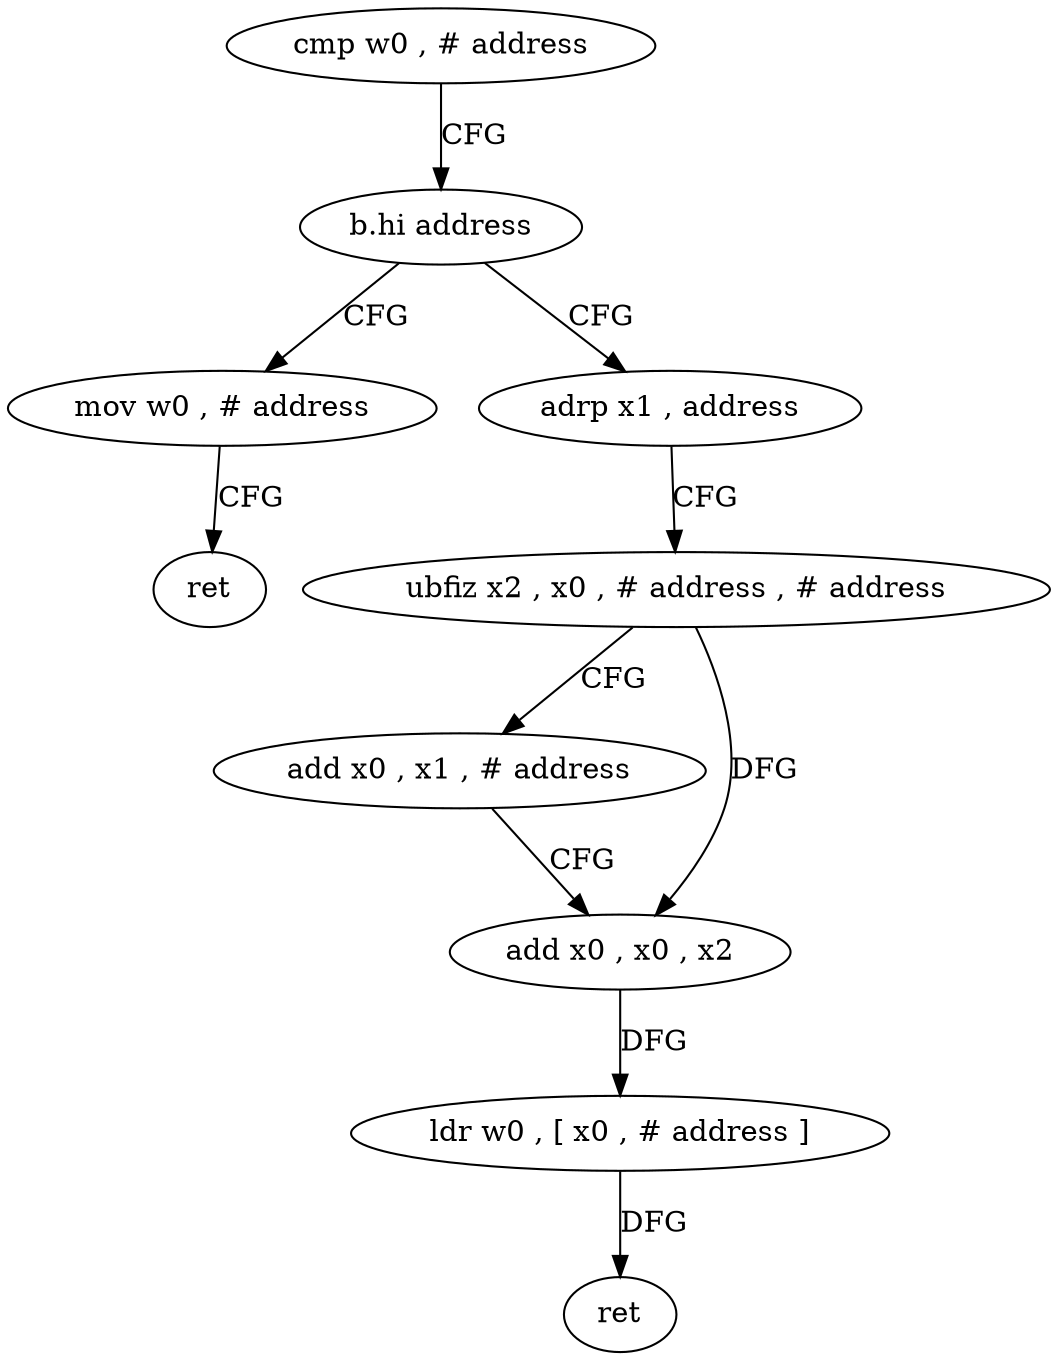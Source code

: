 digraph "func" {
"4269184" [label = "cmp w0 , # address" ]
"4269188" [label = "b.hi address" ]
"4269216" [label = "mov w0 , # address" ]
"4269192" [label = "adrp x1 , address" ]
"4269220" [label = "ret" ]
"4269196" [label = "ubfiz x2 , x0 , # address , # address" ]
"4269200" [label = "add x0 , x1 , # address" ]
"4269204" [label = "add x0 , x0 , x2" ]
"4269208" [label = "ldr w0 , [ x0 , # address ]" ]
"4269212" [label = "ret" ]
"4269184" -> "4269188" [ label = "CFG" ]
"4269188" -> "4269216" [ label = "CFG" ]
"4269188" -> "4269192" [ label = "CFG" ]
"4269216" -> "4269220" [ label = "CFG" ]
"4269192" -> "4269196" [ label = "CFG" ]
"4269196" -> "4269200" [ label = "CFG" ]
"4269196" -> "4269204" [ label = "DFG" ]
"4269200" -> "4269204" [ label = "CFG" ]
"4269204" -> "4269208" [ label = "DFG" ]
"4269208" -> "4269212" [ label = "DFG" ]
}
